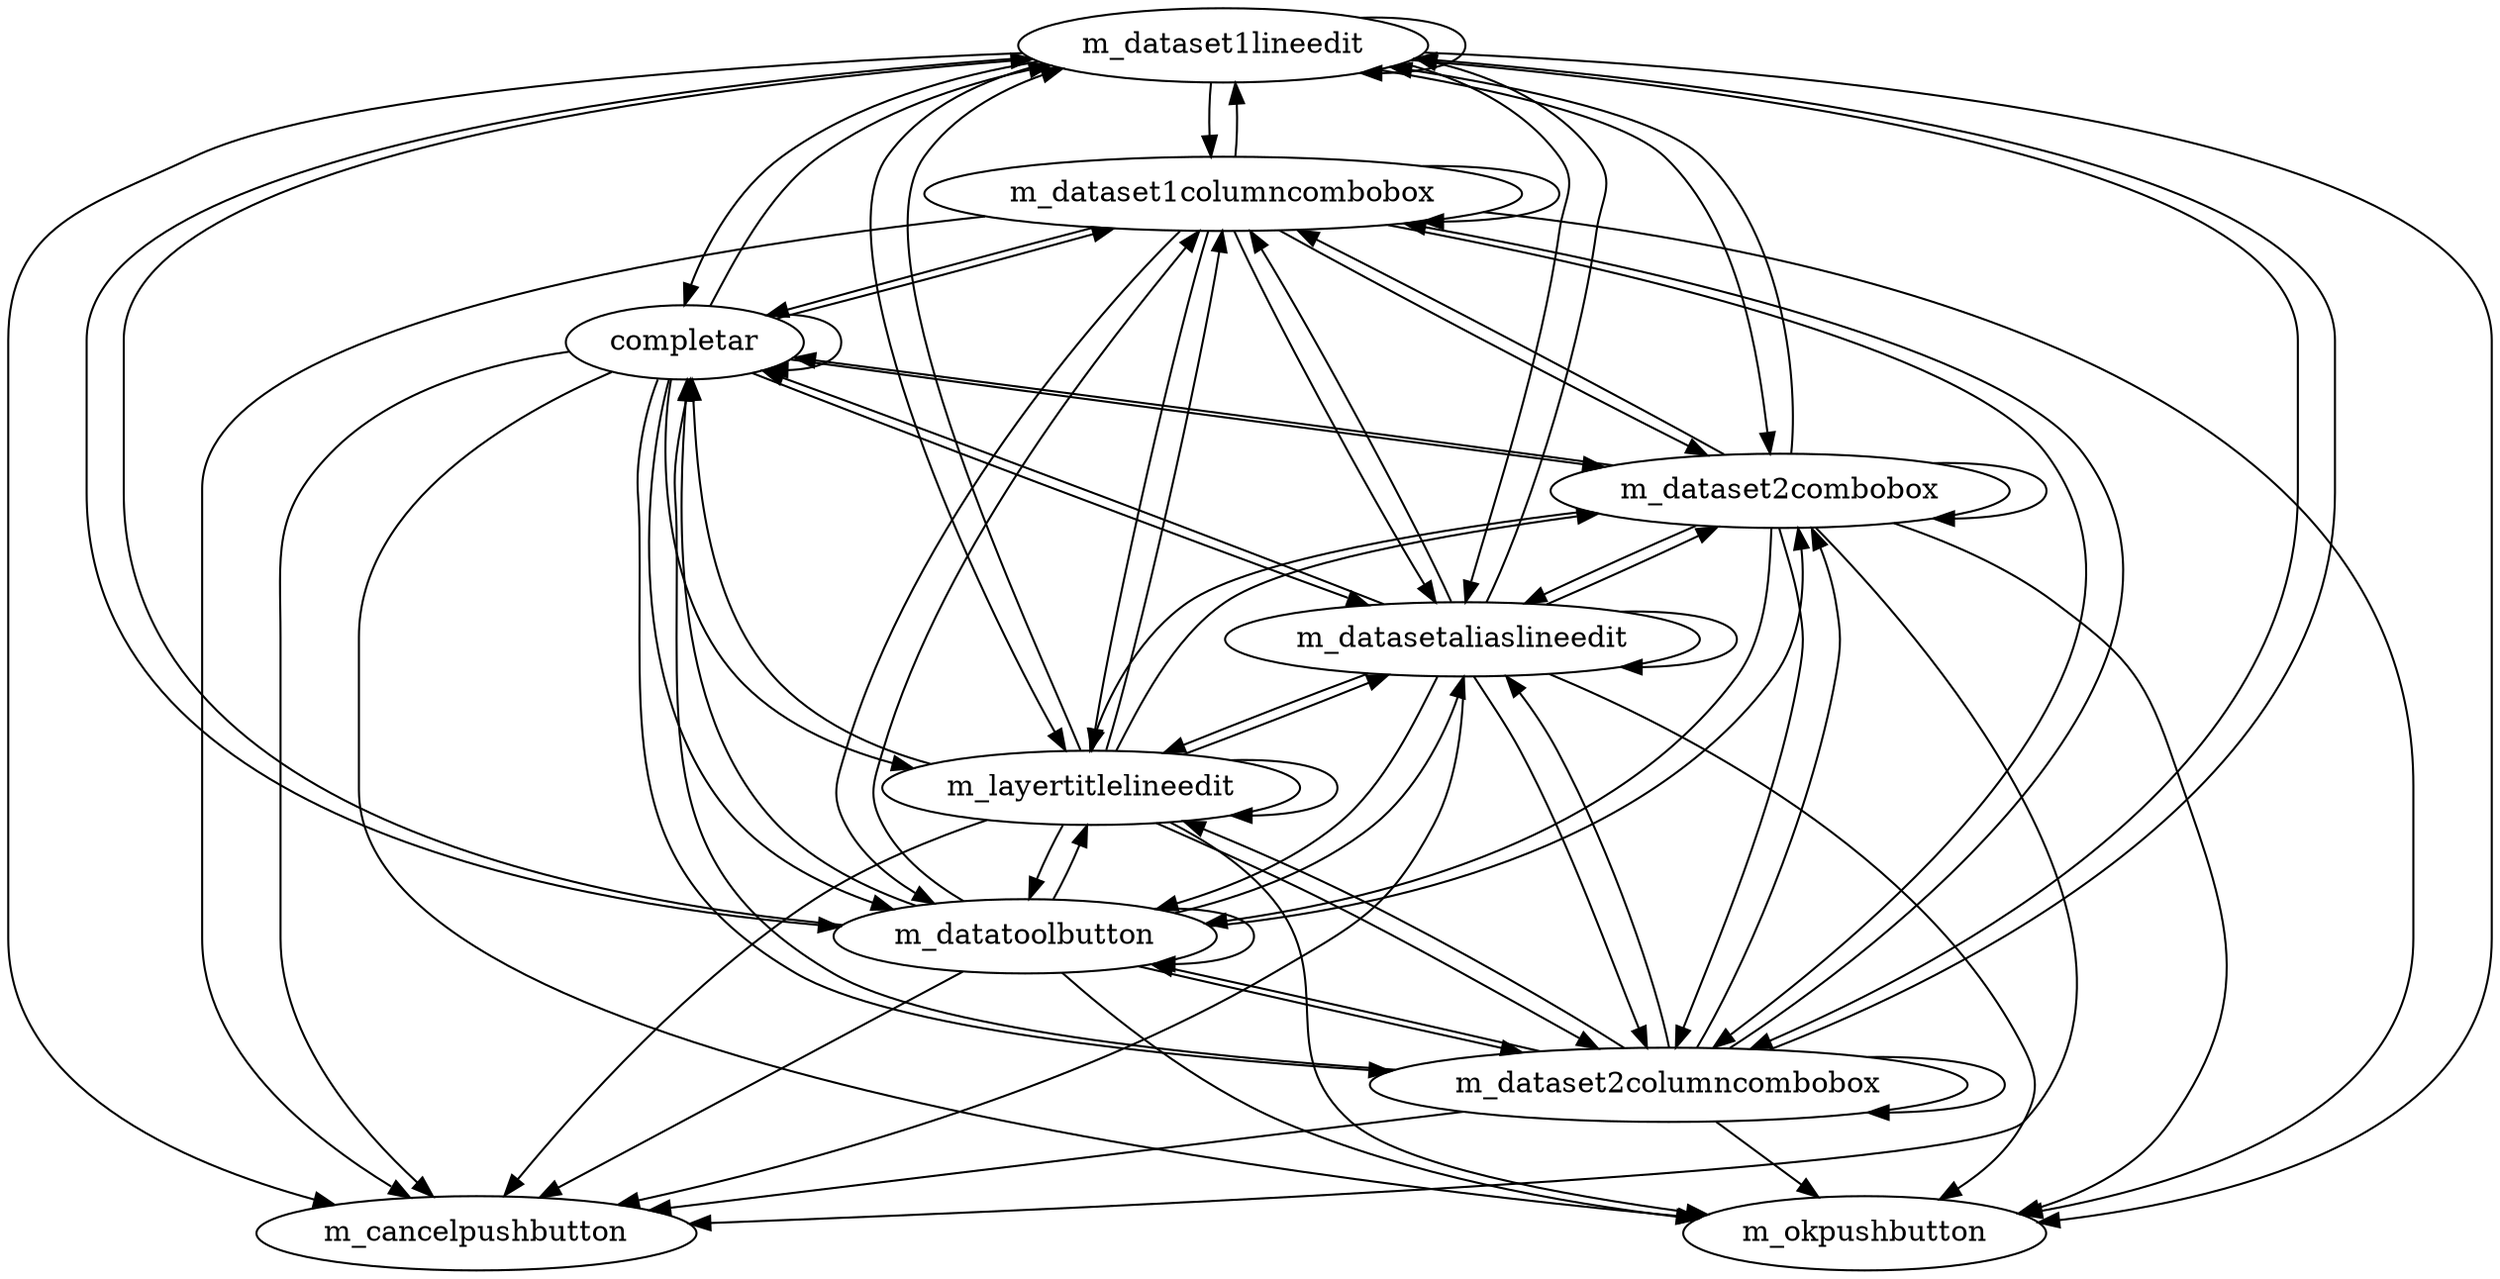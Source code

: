 strict digraph G {
	m_dataset1lineedit;
	m_dataset1columncombobox;
	m_dataset2combobox;
	m_datasetaliaslineedit;
	m_dataset2columncombobox;
	m_datatoolbutton;
	m_layertitlelineedit;
	m_okpushbutton;
	m_cancelpushbutton;
	completar;
	completar;
	completar;
	completar;
	completar;
	m_dataset1lineedit -> m_dataset1lineedit;
	m_dataset1lineedit -> m_dataset1columncombobox;
	m_dataset1lineedit -> m_dataset2combobox;
	m_dataset1lineedit -> m_datasetaliaslineedit;
	m_dataset1lineedit -> m_dataset2columncombobox;
	m_dataset1lineedit -> m_datatoolbutton;
	m_dataset1lineedit -> m_layertitlelineedit;
	m_dataset1lineedit -> m_okpushbutton;
	m_dataset1lineedit -> m_cancelpushbutton;
	m_dataset1lineedit -> completar;
	m_dataset1lineedit -> completar;
	m_dataset1lineedit -> completar;
	m_dataset1lineedit -> completar;
	m_dataset1lineedit -> completar;
	m_dataset1columncombobox -> m_dataset1lineedit;
	m_dataset1columncombobox -> m_dataset1columncombobox;
	m_dataset1columncombobox -> m_dataset2combobox;
	m_dataset1columncombobox -> m_datasetaliaslineedit;
	m_dataset1columncombobox -> m_dataset2columncombobox;
	m_dataset1columncombobox -> m_datatoolbutton;
	m_dataset1columncombobox -> m_layertitlelineedit;
	m_dataset1columncombobox -> m_okpushbutton;
	m_dataset1columncombobox -> m_cancelpushbutton;
	m_dataset1columncombobox -> completar;
	m_dataset1columncombobox -> completar;
	m_dataset1columncombobox -> completar;
	m_dataset1columncombobox -> completar;
	m_dataset1columncombobox -> completar;
	m_dataset2combobox -> m_dataset1lineedit;
	m_dataset2combobox -> m_dataset1columncombobox;
	m_dataset2combobox -> m_dataset2combobox;
	m_dataset2combobox -> m_datasetaliaslineedit;
	m_dataset2combobox -> m_dataset2columncombobox;
	m_dataset2combobox -> m_datatoolbutton;
	m_dataset2combobox -> m_layertitlelineedit;
	m_dataset2combobox -> m_okpushbutton;
	m_dataset2combobox -> m_cancelpushbutton;
	m_dataset2combobox -> completar;
	m_dataset2combobox -> completar;
	m_dataset2combobox -> completar;
	m_dataset2combobox -> completar;
	m_dataset2combobox -> completar;
	m_datasetaliaslineedit -> m_dataset1lineedit;
	m_datasetaliaslineedit -> m_dataset1columncombobox;
	m_datasetaliaslineedit -> m_dataset2combobox;
	m_datasetaliaslineedit -> m_datasetaliaslineedit;
	m_datasetaliaslineedit -> m_dataset2columncombobox;
	m_datasetaliaslineedit -> m_datatoolbutton;
	m_datasetaliaslineedit -> m_layertitlelineedit;
	m_datasetaliaslineedit -> m_okpushbutton;
	m_datasetaliaslineedit -> m_cancelpushbutton;
	m_datasetaliaslineedit -> completar;
	m_datasetaliaslineedit -> completar;
	m_datasetaliaslineedit -> completar;
	m_datasetaliaslineedit -> completar;
	m_datasetaliaslineedit -> completar;
	m_dataset2columncombobox -> m_dataset1lineedit;
	m_dataset2columncombobox -> m_dataset1columncombobox;
	m_dataset2columncombobox -> m_dataset2combobox;
	m_dataset2columncombobox -> m_datasetaliaslineedit;
	m_dataset2columncombobox -> m_dataset2columncombobox;
	m_dataset2columncombobox -> m_datatoolbutton;
	m_dataset2columncombobox -> m_layertitlelineedit;
	m_dataset2columncombobox -> m_okpushbutton;
	m_dataset2columncombobox -> m_cancelpushbutton;
	m_dataset2columncombobox -> completar;
	m_dataset2columncombobox -> completar;
	m_dataset2columncombobox -> completar;
	m_dataset2columncombobox -> completar;
	m_dataset2columncombobox -> completar;
	m_datatoolbutton -> m_dataset1lineedit;
	m_datatoolbutton -> m_dataset1columncombobox;
	m_datatoolbutton -> m_dataset2combobox;
	m_datatoolbutton -> m_datasetaliaslineedit;
	m_datatoolbutton -> m_dataset2columncombobox;
	m_datatoolbutton -> m_datatoolbutton;
	m_datatoolbutton -> m_layertitlelineedit;
	m_datatoolbutton -> m_okpushbutton;
	m_datatoolbutton -> m_cancelpushbutton;
	m_datatoolbutton -> completar;
	m_datatoolbutton -> completar;
	m_datatoolbutton -> completar;
	m_datatoolbutton -> completar;
	m_datatoolbutton -> completar;
	m_layertitlelineedit -> m_dataset1lineedit;
	m_layertitlelineedit -> m_dataset1columncombobox;
	m_layertitlelineedit -> m_dataset2combobox;
	m_layertitlelineedit -> m_datasetaliaslineedit;
	m_layertitlelineedit -> m_dataset2columncombobox;
	m_layertitlelineedit -> m_datatoolbutton;
	m_layertitlelineedit -> m_layertitlelineedit;
	m_layertitlelineedit -> m_okpushbutton;
	m_layertitlelineedit -> m_cancelpushbutton;
	m_layertitlelineedit -> completar;
	m_layertitlelineedit -> completar;
	m_layertitlelineedit -> completar;
	m_layertitlelineedit -> completar;
	m_layertitlelineedit -> completar;
	completar -> m_dataset1lineedit;
	completar -> m_dataset1columncombobox;
	completar -> m_dataset2combobox;
	completar -> m_datasetaliaslineedit;
	completar -> m_dataset2columncombobox;
	completar -> m_datatoolbutton;
	completar -> m_layertitlelineedit;
	completar -> m_okpushbutton;
	completar -> m_cancelpushbutton;
	completar -> completar;
	completar -> completar;
	completar -> completar;
	completar -> completar;
	completar -> completar;
	completar -> m_dataset1lineedit;
	completar -> m_dataset1columncombobox;
	completar -> m_dataset2combobox;
	completar -> m_datasetaliaslineedit;
	completar -> m_dataset2columncombobox;
	completar -> m_datatoolbutton;
	completar -> m_layertitlelineedit;
	completar -> m_okpushbutton;
	completar -> m_cancelpushbutton;
	completar -> completar;
	completar -> completar;
	completar -> completar;
	completar -> completar;
	completar -> completar;
	completar -> m_dataset1lineedit;
	completar -> m_dataset1columncombobox;
	completar -> m_dataset2combobox;
	completar -> m_datasetaliaslineedit;
	completar -> m_dataset2columncombobox;
	completar -> m_datatoolbutton;
	completar -> m_layertitlelineedit;
	completar -> m_okpushbutton;
	completar -> m_cancelpushbutton;
	completar -> completar;
	completar -> completar;
	completar -> completar;
	completar -> completar;
	completar -> completar;
	completar -> m_dataset1lineedit;
	completar -> m_dataset1columncombobox;
	completar -> m_dataset2combobox;
	completar -> m_datasetaliaslineedit;
	completar -> m_dataset2columncombobox;
	completar -> m_datatoolbutton;
	completar -> m_layertitlelineedit;
	completar -> m_okpushbutton;
	completar -> m_cancelpushbutton;
	completar -> completar;
	completar -> completar;
	completar -> completar;
	completar -> completar;
	completar -> completar;
	completar -> m_dataset1lineedit;
	completar -> m_dataset1columncombobox;
	completar -> m_dataset2combobox;
	completar -> m_datasetaliaslineedit;
	completar -> m_dataset2columncombobox;
	completar -> m_datatoolbutton;
	completar -> m_layertitlelineedit;
	completar -> m_okpushbutton;
	completar -> m_cancelpushbutton;
	completar -> completar;
	completar -> completar;
	completar -> completar;
	completar -> completar;
	completar -> completar;
}